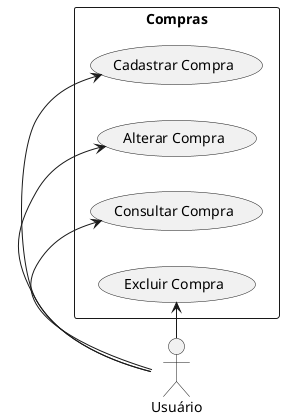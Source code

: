﻿@startuml
left to right direction
actor "Usuário" as Usuario

rectangle Compras {
  Usuario -> (Cadastrar Compra)
  Usuario -> (Alterar Compra)
  Usuario -> (Consultar Compra)
  Usuario -> (Excluir Compra)
}
@enduml
